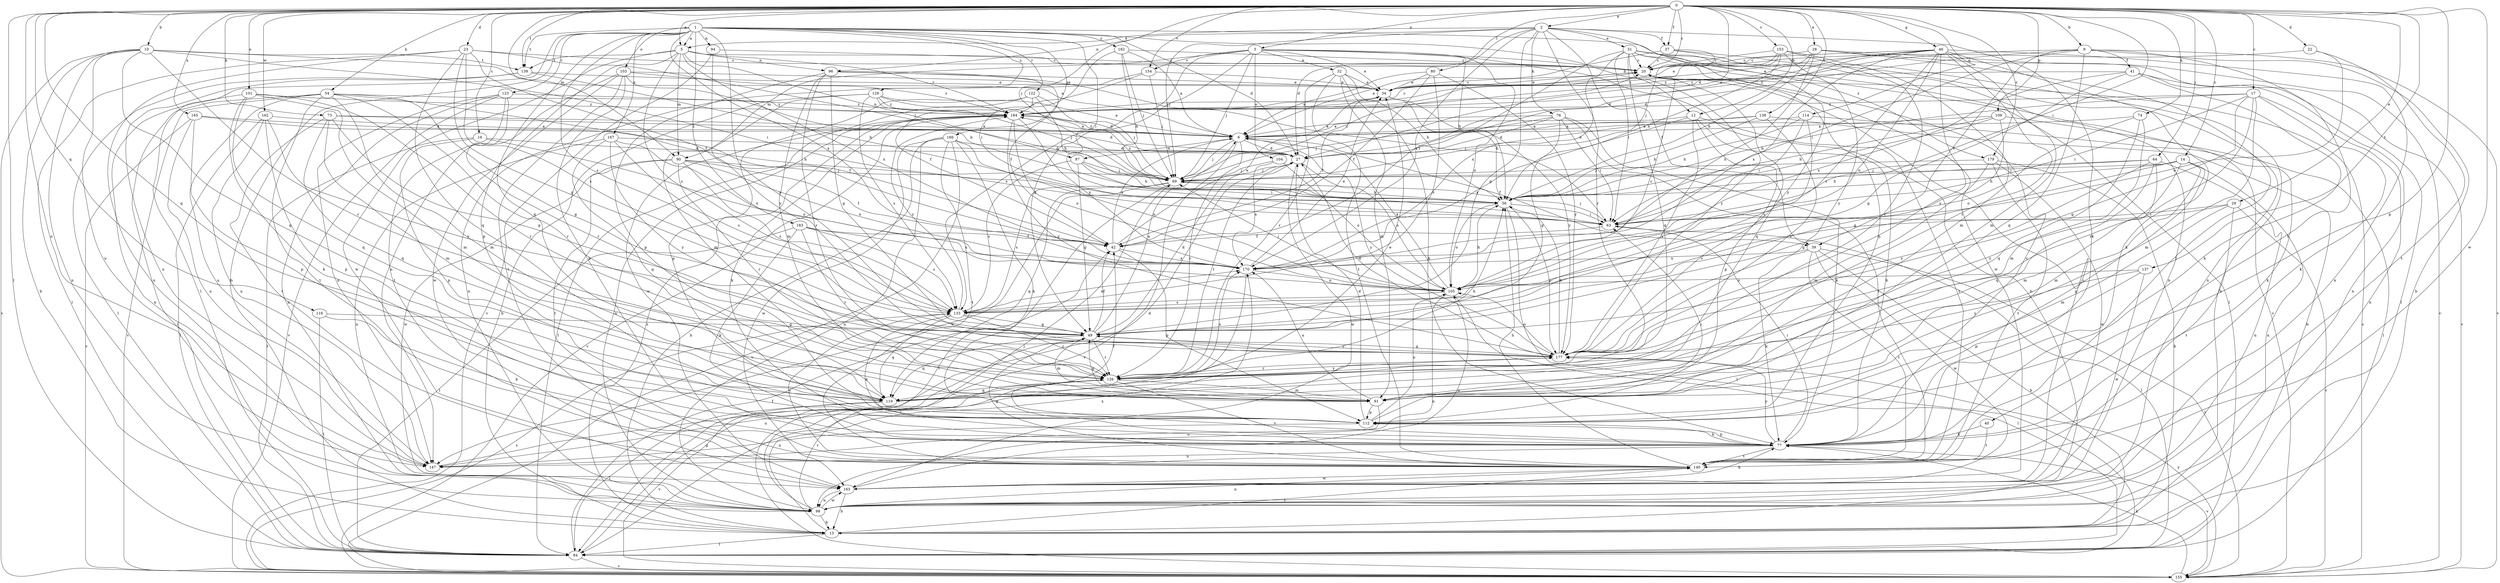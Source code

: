 strict digraph  {
0;
1;
2;
3;
5;
6;
9;
10;
12;
13;
14;
16;
17;
20;
22;
23;
27;
28;
29;
31;
32;
34;
37;
39;
40;
41;
42;
46;
49;
54;
56;
63;
64;
69;
73;
74;
76;
77;
80;
84;
90;
91;
94;
96;
97;
98;
101;
103;
104;
105;
109;
112;
114;
116;
119;
122;
123;
126;
129;
133;
137;
138;
139;
140;
147;
153;
154;
155;
162;
163;
165;
166;
167;
170;
177;
179;
182;
183;
184;
0 -> 2  [label=a];
0 -> 3  [label=a];
0 -> 5  [label=a];
0 -> 9  [label=b];
0 -> 10  [label=b];
0 -> 12  [label=b];
0 -> 14  [label=c];
0 -> 16  [label=c];
0 -> 17  [label=c];
0 -> 20  [label=c];
0 -> 22  [label=d];
0 -> 23  [label=d];
0 -> 27  [label=d];
0 -> 28  [label=e];
0 -> 29  [label=e];
0 -> 37  [label=f];
0 -> 46  [label=g];
0 -> 54  [label=h];
0 -> 63  [label=i];
0 -> 64  [label=j];
0 -> 69  [label=j];
0 -> 73  [label=k];
0 -> 74  [label=k];
0 -> 80  [label=l];
0 -> 84  [label=l];
0 -> 90  [label=m];
0 -> 101  [label=o];
0 -> 109  [label=p];
0 -> 112  [label=p];
0 -> 114  [label=q];
0 -> 116  [label=q];
0 -> 119  [label=q];
0 -> 137  [label=t];
0 -> 138  [label=t];
0 -> 139  [label=t];
0 -> 147  [label=u];
0 -> 153  [label=v];
0 -> 154  [label=v];
0 -> 162  [label=w];
0 -> 163  [label=w];
0 -> 165  [label=x];
0 -> 179  [label=z];
1 -> 5  [label=a];
1 -> 12  [label=b];
1 -> 13  [label=b];
1 -> 27  [label=d];
1 -> 63  [label=i];
1 -> 84  [label=l];
1 -> 94  [label=n];
1 -> 103  [label=o];
1 -> 119  [label=q];
1 -> 122  [label=r];
1 -> 123  [label=r];
1 -> 129  [label=s];
1 -> 133  [label=s];
1 -> 139  [label=t];
1 -> 166  [label=x];
1 -> 167  [label=x];
1 -> 170  [label=x];
1 -> 177  [label=y];
1 -> 179  [label=z];
1 -> 182  [label=z];
1 -> 183  [label=z];
2 -> 5  [label=a];
2 -> 27  [label=d];
2 -> 31  [label=e];
2 -> 37  [label=f];
2 -> 39  [label=f];
2 -> 49  [label=g];
2 -> 69  [label=j];
2 -> 76  [label=k];
2 -> 77  [label=k];
2 -> 96  [label=n];
2 -> 126  [label=r];
2 -> 170  [label=x];
2 -> 177  [label=y];
3 -> 13  [label=b];
3 -> 20  [label=c];
3 -> 32  [label=e];
3 -> 34  [label=e];
3 -> 49  [label=g];
3 -> 56  [label=h];
3 -> 69  [label=j];
3 -> 90  [label=m];
3 -> 104  [label=o];
3 -> 105  [label=o];
3 -> 133  [label=s];
3 -> 154  [label=v];
5 -> 20  [label=c];
5 -> 90  [label=m];
5 -> 96  [label=n];
5 -> 97  [label=n];
5 -> 112  [label=p];
5 -> 133  [label=s];
5 -> 139  [label=t];
5 -> 163  [label=w];
5 -> 170  [label=x];
5 -> 184  [label=z];
6 -> 27  [label=d];
6 -> 39  [label=f];
6 -> 69  [label=j];
6 -> 97  [label=n];
6 -> 126  [label=r];
6 -> 155  [label=v];
6 -> 177  [label=y];
6 -> 184  [label=z];
9 -> 13  [label=b];
9 -> 27  [label=d];
9 -> 39  [label=f];
9 -> 40  [label=f];
9 -> 41  [label=f];
9 -> 63  [label=i];
9 -> 119  [label=q];
9 -> 155  [label=v];
9 -> 184  [label=z];
10 -> 6  [label=a];
10 -> 13  [label=b];
10 -> 63  [label=i];
10 -> 98  [label=n];
10 -> 119  [label=q];
10 -> 126  [label=r];
10 -> 139  [label=t];
10 -> 147  [label=u];
10 -> 155  [label=v];
12 -> 6  [label=a];
12 -> 77  [label=k];
12 -> 112  [label=p];
12 -> 140  [label=t];
12 -> 170  [label=x];
12 -> 177  [label=y];
13 -> 84  [label=l];
13 -> 140  [label=t];
13 -> 170  [label=x];
13 -> 184  [label=z];
14 -> 49  [label=g];
14 -> 56  [label=h];
14 -> 69  [label=j];
14 -> 91  [label=m];
14 -> 98  [label=n];
14 -> 112  [label=p];
14 -> 177  [label=y];
16 -> 27  [label=d];
16 -> 84  [label=l];
16 -> 112  [label=p];
16 -> 170  [label=x];
17 -> 49  [label=g];
17 -> 56  [label=h];
17 -> 63  [label=i];
17 -> 77  [label=k];
17 -> 91  [label=m];
17 -> 98  [label=n];
17 -> 126  [label=r];
17 -> 184  [label=z];
20 -> 34  [label=e];
20 -> 119  [label=q];
22 -> 20  [label=c];
22 -> 105  [label=o];
22 -> 140  [label=t];
23 -> 20  [label=c];
23 -> 42  [label=f];
23 -> 49  [label=g];
23 -> 69  [label=j];
23 -> 84  [label=l];
23 -> 98  [label=n];
23 -> 119  [label=q];
23 -> 133  [label=s];
27 -> 69  [label=j];
27 -> 105  [label=o];
27 -> 126  [label=r];
27 -> 163  [label=w];
28 -> 20  [label=c];
28 -> 56  [label=h];
28 -> 84  [label=l];
28 -> 140  [label=t];
28 -> 155  [label=v];
28 -> 170  [label=x];
28 -> 184  [label=z];
29 -> 63  [label=i];
29 -> 91  [label=m];
29 -> 133  [label=s];
29 -> 140  [label=t];
29 -> 155  [label=v];
31 -> 20  [label=c];
31 -> 42  [label=f];
31 -> 63  [label=i];
31 -> 84  [label=l];
31 -> 98  [label=n];
31 -> 112  [label=p];
31 -> 119  [label=q];
31 -> 155  [label=v];
31 -> 163  [label=w];
31 -> 170  [label=x];
31 -> 177  [label=y];
32 -> 34  [label=e];
32 -> 56  [label=h];
32 -> 77  [label=k];
32 -> 91  [label=m];
32 -> 126  [label=r];
32 -> 140  [label=t];
34 -> 20  [label=c];
34 -> 42  [label=f];
34 -> 56  [label=h];
34 -> 177  [label=y];
34 -> 184  [label=z];
37 -> 6  [label=a];
37 -> 13  [label=b];
37 -> 20  [label=c];
37 -> 69  [label=j];
37 -> 98  [label=n];
39 -> 13  [label=b];
39 -> 77  [label=k];
39 -> 140  [label=t];
39 -> 155  [label=v];
39 -> 163  [label=w];
39 -> 170  [label=x];
40 -> 77  [label=k];
40 -> 140  [label=t];
41 -> 34  [label=e];
41 -> 49  [label=g];
41 -> 77  [label=k];
41 -> 98  [label=n];
41 -> 155  [label=v];
41 -> 170  [label=x];
42 -> 6  [label=a];
42 -> 34  [label=e];
42 -> 112  [label=p];
42 -> 170  [label=x];
46 -> 20  [label=c];
46 -> 27  [label=d];
46 -> 34  [label=e];
46 -> 77  [label=k];
46 -> 91  [label=m];
46 -> 98  [label=n];
46 -> 105  [label=o];
46 -> 126  [label=r];
46 -> 133  [label=s];
46 -> 170  [label=x];
46 -> 177  [label=y];
46 -> 184  [label=z];
49 -> 6  [label=a];
49 -> 27  [label=d];
49 -> 42  [label=f];
49 -> 91  [label=m];
49 -> 119  [label=q];
49 -> 126  [label=r];
49 -> 177  [label=y];
54 -> 42  [label=f];
54 -> 49  [label=g];
54 -> 84  [label=l];
54 -> 91  [label=m];
54 -> 126  [label=r];
54 -> 140  [label=t];
54 -> 147  [label=u];
54 -> 155  [label=v];
54 -> 184  [label=z];
56 -> 63  [label=i];
56 -> 84  [label=l];
56 -> 105  [label=o];
56 -> 177  [label=y];
63 -> 42  [label=f];
63 -> 69  [label=j];
63 -> 84  [label=l];
64 -> 56  [label=h];
64 -> 69  [label=j];
64 -> 91  [label=m];
64 -> 98  [label=n];
64 -> 119  [label=q];
64 -> 177  [label=y];
69 -> 20  [label=c];
69 -> 56  [label=h];
69 -> 84  [label=l];
69 -> 119  [label=q];
69 -> 133  [label=s];
69 -> 147  [label=u];
69 -> 184  [label=z];
73 -> 6  [label=a];
73 -> 27  [label=d];
73 -> 49  [label=g];
73 -> 91  [label=m];
73 -> 119  [label=q];
73 -> 140  [label=t];
74 -> 6  [label=a];
74 -> 91  [label=m];
74 -> 105  [label=o];
74 -> 119  [label=q];
76 -> 6  [label=a];
76 -> 27  [label=d];
76 -> 49  [label=g];
76 -> 63  [label=i];
76 -> 69  [label=j];
76 -> 77  [label=k];
76 -> 140  [label=t];
77 -> 20  [label=c];
77 -> 42  [label=f];
77 -> 63  [label=i];
77 -> 112  [label=p];
77 -> 140  [label=t];
77 -> 147  [label=u];
77 -> 155  [label=v];
77 -> 177  [label=y];
80 -> 6  [label=a];
80 -> 34  [label=e];
80 -> 42  [label=f];
80 -> 133  [label=s];
80 -> 177  [label=y];
84 -> 42  [label=f];
84 -> 49  [label=g];
84 -> 155  [label=v];
90 -> 42  [label=f];
90 -> 69  [label=j];
90 -> 126  [label=r];
90 -> 133  [label=s];
90 -> 140  [label=t];
90 -> 163  [label=w];
90 -> 170  [label=x];
91 -> 49  [label=g];
91 -> 112  [label=p];
91 -> 147  [label=u];
91 -> 170  [label=x];
94 -> 20  [label=c];
94 -> 155  [label=v];
94 -> 177  [label=y];
96 -> 34  [label=e];
96 -> 42  [label=f];
96 -> 49  [label=g];
96 -> 63  [label=i];
96 -> 91  [label=m];
96 -> 112  [label=p];
96 -> 126  [label=r];
97 -> 49  [label=g];
97 -> 56  [label=h];
97 -> 63  [label=i];
97 -> 69  [label=j];
97 -> 133  [label=s];
98 -> 13  [label=b];
98 -> 69  [label=j];
98 -> 126  [label=r];
98 -> 163  [label=w];
101 -> 77  [label=k];
101 -> 91  [label=m];
101 -> 98  [label=n];
101 -> 119  [label=q];
101 -> 126  [label=r];
101 -> 184  [label=z];
103 -> 34  [label=e];
103 -> 56  [label=h];
103 -> 77  [label=k];
103 -> 140  [label=t];
103 -> 147  [label=u];
103 -> 163  [label=w];
103 -> 184  [label=z];
104 -> 69  [label=j];
104 -> 105  [label=o];
104 -> 170  [label=x];
105 -> 6  [label=a];
105 -> 20  [label=c];
105 -> 56  [label=h];
105 -> 69  [label=j];
105 -> 84  [label=l];
105 -> 98  [label=n];
105 -> 133  [label=s];
109 -> 6  [label=a];
109 -> 49  [label=g];
109 -> 56  [label=h];
109 -> 63  [label=i];
109 -> 84  [label=l];
112 -> 27  [label=d];
112 -> 63  [label=i];
112 -> 77  [label=k];
112 -> 105  [label=o];
112 -> 147  [label=u];
114 -> 6  [label=a];
114 -> 56  [label=h];
114 -> 63  [label=i];
114 -> 77  [label=k];
114 -> 133  [label=s];
116 -> 49  [label=g];
116 -> 77  [label=k];
116 -> 84  [label=l];
119 -> 34  [label=e];
119 -> 84  [label=l];
119 -> 155  [label=v];
122 -> 56  [label=h];
122 -> 69  [label=j];
122 -> 112  [label=p];
122 -> 163  [label=w];
122 -> 184  [label=z];
123 -> 98  [label=n];
123 -> 126  [label=r];
123 -> 140  [label=t];
123 -> 147  [label=u];
123 -> 155  [label=v];
123 -> 184  [label=z];
126 -> 56  [label=h];
126 -> 91  [label=m];
126 -> 119  [label=q];
126 -> 140  [label=t];
126 -> 147  [label=u];
126 -> 170  [label=x];
126 -> 177  [label=y];
129 -> 6  [label=a];
129 -> 13  [label=b];
129 -> 27  [label=d];
129 -> 69  [label=j];
129 -> 91  [label=m];
129 -> 133  [label=s];
129 -> 184  [label=z];
133 -> 49  [label=g];
133 -> 77  [label=k];
133 -> 119  [label=q];
133 -> 126  [label=r];
133 -> 170  [label=x];
133 -> 184  [label=z];
137 -> 105  [label=o];
137 -> 112  [label=p];
137 -> 163  [label=w];
137 -> 177  [label=y];
138 -> 6  [label=a];
138 -> 13  [label=b];
138 -> 27  [label=d];
138 -> 56  [label=h];
138 -> 177  [label=y];
139 -> 34  [label=e];
139 -> 56  [label=h];
139 -> 84  [label=l];
139 -> 147  [label=u];
140 -> 49  [label=g];
140 -> 56  [label=h];
140 -> 98  [label=n];
140 -> 133  [label=s];
140 -> 163  [label=w];
147 -> 27  [label=d];
153 -> 20  [label=c];
153 -> 34  [label=e];
153 -> 56  [label=h];
153 -> 91  [label=m];
153 -> 126  [label=r];
153 -> 177  [label=y];
153 -> 184  [label=z];
154 -> 34  [label=e];
154 -> 42  [label=f];
154 -> 69  [label=j];
154 -> 98  [label=n];
155 -> 20  [label=c];
155 -> 77  [label=k];
155 -> 133  [label=s];
155 -> 177  [label=y];
162 -> 6  [label=a];
162 -> 84  [label=l];
162 -> 112  [label=p];
162 -> 147  [label=u];
162 -> 177  [label=y];
163 -> 13  [label=b];
163 -> 20  [label=c];
163 -> 77  [label=k];
163 -> 98  [label=n];
163 -> 105  [label=o];
165 -> 6  [label=a];
165 -> 56  [label=h];
165 -> 112  [label=p];
165 -> 147  [label=u];
165 -> 155  [label=v];
166 -> 13  [label=b];
166 -> 27  [label=d];
166 -> 77  [label=k];
166 -> 98  [label=n];
166 -> 105  [label=o];
166 -> 140  [label=t];
166 -> 155  [label=v];
166 -> 163  [label=w];
167 -> 27  [label=d];
167 -> 98  [label=n];
167 -> 105  [label=o];
167 -> 119  [label=q];
167 -> 133  [label=s];
167 -> 177  [label=y];
170 -> 34  [label=e];
170 -> 84  [label=l];
170 -> 105  [label=o];
177 -> 27  [label=d];
177 -> 49  [label=g];
177 -> 56  [label=h];
177 -> 105  [label=o];
177 -> 126  [label=r];
179 -> 13  [label=b];
179 -> 69  [label=j];
179 -> 91  [label=m];
179 -> 140  [label=t];
179 -> 163  [label=w];
182 -> 6  [label=a];
182 -> 20  [label=c];
182 -> 56  [label=h];
182 -> 63  [label=i];
182 -> 69  [label=j];
183 -> 42  [label=f];
183 -> 77  [label=k];
183 -> 84  [label=l];
183 -> 126  [label=r];
183 -> 133  [label=s];
183 -> 170  [label=x];
184 -> 6  [label=a];
184 -> 20  [label=c];
184 -> 77  [label=k];
184 -> 84  [label=l];
184 -> 98  [label=n];
184 -> 105  [label=o];
184 -> 155  [label=v];
184 -> 170  [label=x];
184 -> 177  [label=y];
}
